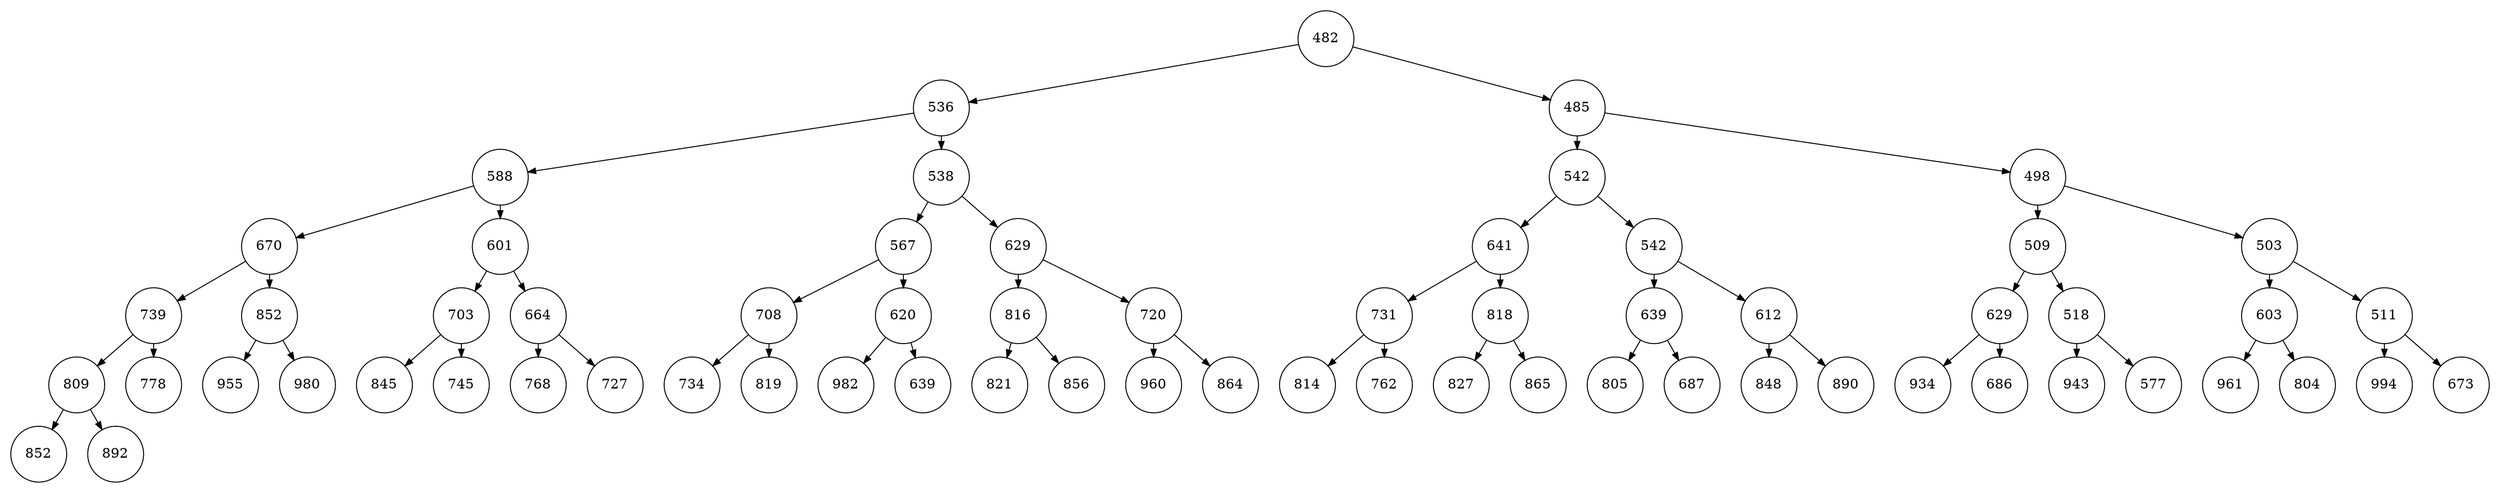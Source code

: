 
    digraph G {
    nodesep=0.3;
    ranksep=0.2;
    margin=0.1;
    node [shape=circle];
    edge [arrowsize=0.8];
    1 -> 2[side=left];
1 -> 3;
2 -> 4[side=left];
2 -> 5;
3 -> 6[side=left];
3 -> 7;
4 -> 8[side=left];
4 -> 9;
5 -> 10[side=left];
5 -> 11;
6 -> 12[side=left];
6 -> 13;
7 -> 14[side=left];
7 -> 15;
8 -> 16[side=left];
8 -> 17;
9 -> 18[side=left];
9 -> 19;
10 -> 20[side=left];
10 -> 21;
11 -> 22[side=left];
11 -> 23;
12 -> 24[side=left];
12 -> 25;
13 -> 26[side=left];
13 -> 27;
14 -> 28[side=left];
14 -> 29;
15 -> 30[side=left];
15 -> 31;
16 -> 32[side=left];
16 -> 33;
17 -> 34[side=left];
17 -> 35;
18 -> 36[side=left];
18 -> 37;
19 -> 38[side=left];
19 -> 39;
20 -> 40[side=left];
20 -> 41;
21 -> 42[side=left];
21 -> 43;
22 -> 44[side=left];
22 -> 45;
23 -> 46[side=left];
23 -> 47;
24 -> 48[side=left];
24 -> 49;
25 -> 50[side=left];
25 -> 51;
26 -> 52[side=left];
26 -> 53;
27 -> 54[side=left];
27 -> 55;
28 -> 56[side=left];
28 -> 57;
29 -> 58[side=left];
29 -> 59;
30 -> 60[side=left];
30 -> 61;
31 -> 62[side=left];
31 -> 63;
32 -> 64[side=left];
32 -> 65;
1[label="482"]
2[label="536"]
3[label="485"]
4[label="588"]
5[label="538"]
6[label="542"]
7[label="498"]
8[label="670"]
9[label="601"]
10[label="567"]
11[label="629"]
12[label="641"]
13[label="542"]
14[label="509"]
15[label="503"]
16[label="739"]
17[label="852"]
18[label="703"]
19[label="664"]
20[label="708"]
21[label="620"]
22[label="816"]
23[label="720"]
24[label="731"]
25[label="818"]
26[label="639"]
27[label="612"]
28[label="629"]
29[label="518"]
30[label="603"]
31[label="511"]
32[label="809"]
33[label="778"]
34[label="955"]
35[label="980"]
36[label="845"]
37[label="745"]
38[label="768"]
39[label="727"]
40[label="734"]
41[label="819"]
42[label="982"]
43[label="639"]
44[label="821"]
45[label="856"]
46[label="960"]
47[label="864"]
48[label="814"]
49[label="762"]
50[label="827"]
51[label="865"]
52[label="805"]
53[label="687"]
54[label="848"]
55[label="890"]
56[label="934"]
57[label="686"]
58[label="943"]
59[label="577"]
60[label="961"]
61[label="804"]
62[label="994"]
63[label="673"]
64[label="852"]
65[label="892"]}